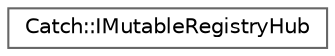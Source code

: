 digraph "Graphical Class Hierarchy"
{
 // LATEX_PDF_SIZE
  bgcolor="transparent";
  edge [fontname=Helvetica,fontsize=10,labelfontname=Helvetica,labelfontsize=10];
  node [fontname=Helvetica,fontsize=10,shape=box,height=0.2,width=0.4];
  rankdir="LR";
  Node0 [label="Catch::IMutableRegistryHub",height=0.2,width=0.4,color="grey40", fillcolor="white", style="filled",URL="$struct_catch_1_1_i_mutable_registry_hub.html",tooltip=" "];
}

